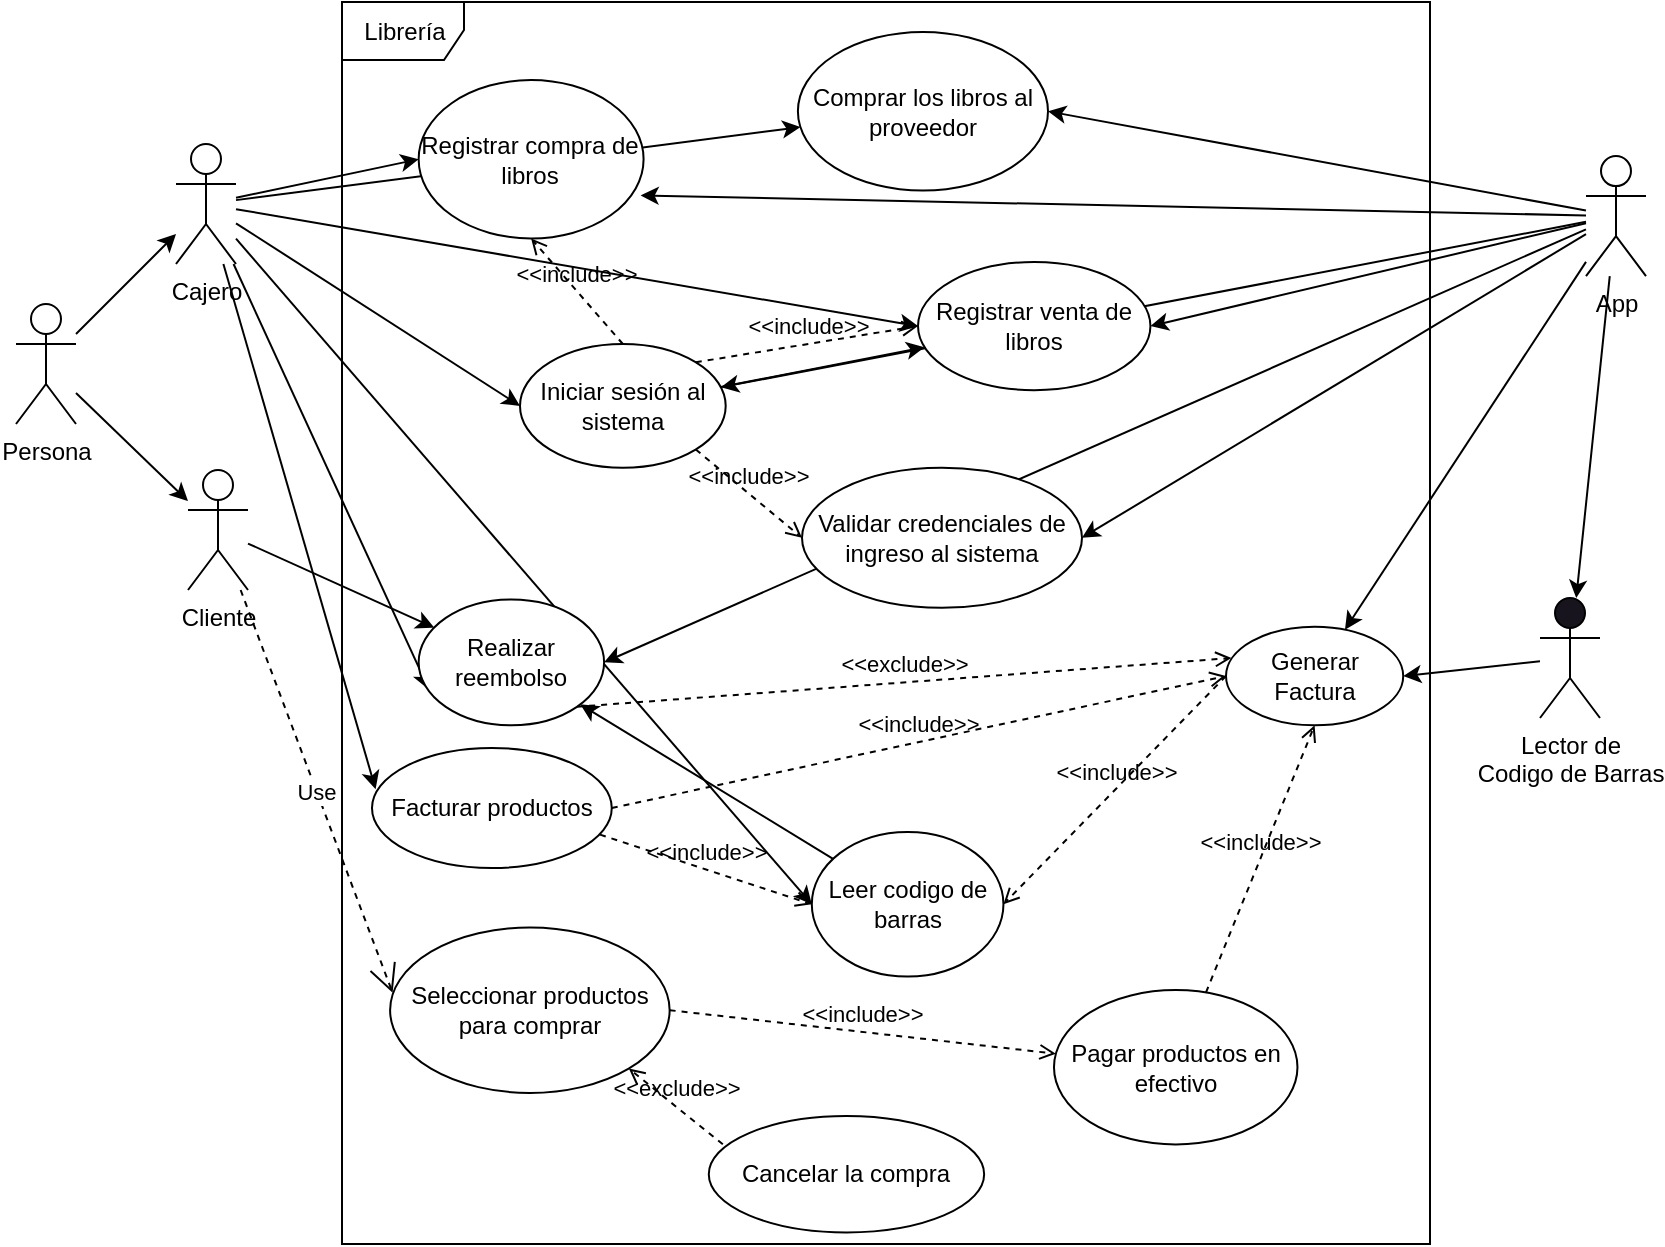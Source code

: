 <mxfile>
    <diagram id="0ah-ZE3_hQZIdCWU6Kfd" name="Page-1">
        <mxGraphModel dx="1280" dy="724" grid="0" gridSize="10" guides="1" tooltips="1" connect="1" arrows="1" fold="1" page="1" pageScale="1" pageWidth="850" pageHeight="1100" math="0" shadow="0">
            <root>
                <mxCell id="0"/>
                <mxCell id="1" parent="0"/>
                <mxCell id="12" style="edgeStyle=none;html=1;" edge="1" parent="1" source="2" target="4">
                    <mxGeometry relative="1" as="geometry"/>
                </mxCell>
                <mxCell id="13" style="edgeStyle=none;html=1;" edge="1" parent="1" source="2" target="5">
                    <mxGeometry relative="1" as="geometry"/>
                </mxCell>
                <mxCell id="2" value="Persona" style="shape=umlActor;verticalLabelPosition=bottom;verticalAlign=top;html=1;" vertex="1" parent="1">
                    <mxGeometry x="18" y="251" width="30" height="60" as="geometry"/>
                </mxCell>
                <mxCell id="23" style="edgeStyle=none;html=1;" edge="1" parent="1" source="4" target="16">
                    <mxGeometry relative="1" as="geometry"/>
                </mxCell>
                <mxCell id="24" style="edgeStyle=none;html=1;entryX=0;entryY=0.5;entryDx=0;entryDy=0;" edge="1" parent="1" source="4" target="17">
                    <mxGeometry relative="1" as="geometry"/>
                </mxCell>
                <mxCell id="26" style="edgeStyle=none;html=1;entryX=0.015;entryY=0.343;entryDx=0;entryDy=0;entryPerimeter=0;" edge="1" parent="1" source="4" target="20">
                    <mxGeometry relative="1" as="geometry"/>
                </mxCell>
                <mxCell id="27" style="edgeStyle=none;html=1;entryX=0;entryY=0.5;entryDx=0;entryDy=0;" edge="1" parent="1" source="4" target="18">
                    <mxGeometry relative="1" as="geometry"/>
                </mxCell>
                <mxCell id="52" style="edgeStyle=none;html=1;entryX=0.056;entryY=0.717;entryDx=0;entryDy=0;entryPerimeter=0;" edge="1" parent="1" source="4" target="48">
                    <mxGeometry relative="1" as="geometry"/>
                </mxCell>
                <mxCell id="54" style="edgeStyle=none;html=1;entryX=0;entryY=0.5;entryDx=0;entryDy=0;" edge="1" parent="1" source="4" target="53">
                    <mxGeometry relative="1" as="geometry"/>
                </mxCell>
                <mxCell id="58" style="edgeStyle=none;html=1;entryX=0;entryY=0.5;entryDx=0;entryDy=0;" edge="1" parent="1" source="4" target="56">
                    <mxGeometry relative="1" as="geometry"/>
                </mxCell>
                <mxCell id="4" value="Cajero" style="shape=umlActor;verticalLabelPosition=bottom;verticalAlign=top;html=1;" vertex="1" parent="1">
                    <mxGeometry x="98" y="171" width="30" height="60" as="geometry"/>
                </mxCell>
                <mxCell id="51" style="edgeStyle=none;html=1;" edge="1" parent="1" source="5" target="48">
                    <mxGeometry relative="1" as="geometry"/>
                </mxCell>
                <mxCell id="5" value="Cliente" style="shape=umlActor;verticalLabelPosition=bottom;verticalAlign=top;html=1;" vertex="1" parent="1">
                    <mxGeometry x="104" y="334" width="30" height="60" as="geometry"/>
                </mxCell>
                <mxCell id="11" value="" style="edgeStyle=none;html=1;" edge="1" parent="1" source="7" target="10">
                    <mxGeometry relative="1" as="geometry"/>
                </mxCell>
                <mxCell id="43" style="edgeStyle=none;html=1;entryX=1;entryY=0.5;entryDx=0;entryDy=0;" edge="1" parent="1" source="7" target="18">
                    <mxGeometry relative="1" as="geometry"/>
                </mxCell>
                <mxCell id="44" style="edgeStyle=none;html=1;entryX=0.987;entryY=0.728;entryDx=0;entryDy=0;entryPerimeter=0;" edge="1" parent="1" source="7" target="17">
                    <mxGeometry relative="1" as="geometry"/>
                </mxCell>
                <mxCell id="45" style="edgeStyle=none;html=1;entryX=1;entryY=0.5;entryDx=0;entryDy=0;" edge="1" parent="1" source="7" target="16">
                    <mxGeometry relative="1" as="geometry"/>
                </mxCell>
                <mxCell id="47" style="edgeStyle=none;html=1;" edge="1" parent="1" source="7" target="41">
                    <mxGeometry relative="1" as="geometry"/>
                </mxCell>
                <mxCell id="50" style="edgeStyle=none;html=1;entryX=1;entryY=0.5;entryDx=0;entryDy=0;" edge="1" parent="1" source="7" target="48">
                    <mxGeometry relative="1" as="geometry"/>
                </mxCell>
                <mxCell id="55" style="edgeStyle=none;html=1;" edge="1" parent="1" source="7" target="53">
                    <mxGeometry relative="1" as="geometry"/>
                </mxCell>
                <mxCell id="67" style="edgeStyle=none;html=1;entryX=1;entryY=0.5;entryDx=0;entryDy=0;" edge="1" parent="1" source="7" target="66">
                    <mxGeometry relative="1" as="geometry"/>
                </mxCell>
                <mxCell id="7" value="App" style="shape=umlActor;verticalLabelPosition=bottom;verticalAlign=top;html=1;" vertex="1" parent="1">
                    <mxGeometry x="803" y="177.04" width="30" height="60" as="geometry"/>
                </mxCell>
                <mxCell id="46" style="edgeStyle=none;html=1;entryX=1;entryY=0.5;entryDx=0;entryDy=0;" edge="1" parent="1" source="10" target="41">
                    <mxGeometry relative="1" as="geometry"/>
                </mxCell>
                <mxCell id="10" value="Lector de &lt;br&gt;Codigo de Barras" style="shape=umlActor;verticalLabelPosition=bottom;verticalAlign=top;html=1;fillColor=rgb(24, 20, 29);" vertex="1" parent="1">
                    <mxGeometry x="780" y="398" width="30" height="60" as="geometry"/>
                </mxCell>
                <mxCell id="14" value="Librería" style="shape=umlFrame;tabPosition=left;html=1;boundedLbl=1;labelInHeader=1;width=61;height=29;" vertex="1" parent="1">
                    <mxGeometry x="181" y="100" width="544" height="621" as="geometry"/>
                </mxCell>
                <mxCell id="16" value="Comprar los libros al proveedor" style="ellipse;whiteSpace=wrap;html=1;" vertex="1" parent="14">
                    <mxGeometry x="227.95" y="14.999" width="125.048" height="79.314" as="geometry"/>
                </mxCell>
                <mxCell id="17" value="Registrar compra de libros" style="ellipse;whiteSpace=wrap;html=1;" vertex="1" parent="14">
                    <mxGeometry x="38.326" y="39.0" width="112.468" height="79.251" as="geometry"/>
                </mxCell>
                <mxCell id="18" value="Registrar venta de libros" style="ellipse;whiteSpace=wrap;html=1;" vertex="1" parent="14">
                    <mxGeometry x="288.004" y="130.0" width="116.208" height="64.093" as="geometry"/>
                </mxCell>
                <mxCell id="21" value="Seleccionar productos para comprar" style="ellipse;whiteSpace=wrap;html=1;" vertex="1" parent="14">
                    <mxGeometry x="24.047" y="462.729" width="139.771" height="82.744" as="geometry"/>
                </mxCell>
                <mxCell id="20" value="Facturar productos" style="ellipse;whiteSpace=wrap;html=1;" vertex="1" parent="14">
                    <mxGeometry x="14.999" y="372.998" width="119.886" height="60.002" as="geometry"/>
                </mxCell>
                <mxCell id="22" value="Pagar productos en efectivo" style="ellipse;whiteSpace=wrap;html=1;" vertex="1" parent="14">
                    <mxGeometry x="355.995" y="493.998" width="121.741" height="77.247" as="geometry"/>
                </mxCell>
                <mxCell id="33" value="Cancelar la compra" style="ellipse;whiteSpace=wrap;html=1;" vertex="1" parent="14">
                    <mxGeometry x="183.394" y="557.012" width="137.679" height="58.187" as="geometry"/>
                </mxCell>
                <mxCell id="38" value="&amp;lt;&amp;lt;include&amp;gt;&amp;gt;" style="html=1;verticalAlign=bottom;labelBackgroundColor=none;endArrow=open;endFill=0;dashed=1;exitX=1;exitY=0.5;exitDx=0;exitDy=0;" edge="1" parent="14" source="21" target="22">
                    <mxGeometry width="160" relative="1" as="geometry">
                        <mxPoint x="278.182" y="473.093" as="sourcePoint"/>
                        <mxPoint x="443.03" y="473.093" as="targetPoint"/>
                    </mxGeometry>
                </mxCell>
                <mxCell id="39" value="&amp;lt;&amp;lt;exclude&amp;gt;&amp;gt;" style="html=1;verticalAlign=bottom;labelBackgroundColor=none;endArrow=open;endFill=0;dashed=1;exitX=0.051;exitY=0.243;exitDx=0;exitDy=0;exitPerimeter=0;entryX=1;entryY=1;entryDx=0;entryDy=0;" edge="1" parent="14" source="33" target="21">
                    <mxGeometry width="160" relative="1" as="geometry">
                        <mxPoint x="316.303" y="523.444" as="sourcePoint"/>
                        <mxPoint x="481.152" y="523.444" as="targetPoint"/>
                        <Array as="points"/>
                    </mxGeometry>
                </mxCell>
                <mxCell id="41" value="Generar Factura" style="ellipse;whiteSpace=wrap;html=1;" vertex="1" parent="14">
                    <mxGeometry x="442.002" y="312.353" width="88.606" height="49.302" as="geometry"/>
                </mxCell>
                <mxCell id="42" value="&amp;lt;&amp;lt;include&amp;gt;&amp;gt;" style="html=1;verticalAlign=bottom;labelBackgroundColor=none;endArrow=open;endFill=0;dashed=1;entryX=0.5;entryY=1;entryDx=0;entryDy=0;" edge="1" parent="14" source="22" target="41">
                    <mxGeometry width="160" relative="1" as="geometry">
                        <mxPoint x="285.394" y="375.537" as="sourcePoint"/>
                        <mxPoint x="450.242" y="375.537" as="targetPoint"/>
                    </mxGeometry>
                </mxCell>
                <mxCell id="48" value="Realizar reembolso" style="ellipse;whiteSpace=wrap;html=1;" vertex="1" parent="14">
                    <mxGeometry x="38.329" y="298.717" width="92.727" height="62.939" as="geometry"/>
                </mxCell>
                <mxCell id="49" value="&amp;lt;&amp;lt;exclude&amp;gt;&amp;gt;" style="html=1;verticalAlign=bottom;labelBackgroundColor=none;endArrow=open;endFill=0;dashed=1;entryX=0.031;entryY=0.318;entryDx=0;entryDy=0;exitX=1;exitY=1;exitDx=0;exitDy=0;entryPerimeter=0;" edge="1" parent="14" source="48" target="41">
                    <mxGeometry width="160" relative="1" as="geometry">
                        <mxPoint x="301.879" y="372.39" as="sourcePoint"/>
                        <mxPoint x="466.727" y="372.39" as="targetPoint"/>
                    </mxGeometry>
                </mxCell>
                <mxCell id="68" value="" style="edgeStyle=none;html=1;" edge="1" parent="14" source="53" target="18">
                    <mxGeometry relative="1" as="geometry"/>
                </mxCell>
                <mxCell id="53" value="Iniciar sesión al sistema" style="ellipse;whiteSpace=wrap;html=1;" vertex="1" parent="14">
                    <mxGeometry x="89.0" y="171.001" width="102.845" height="61.89" as="geometry"/>
                </mxCell>
                <mxCell id="59" value="" style="edgeStyle=none;html=1;" edge="1" parent="14" source="56" target="48">
                    <mxGeometry relative="1" as="geometry"/>
                </mxCell>
                <mxCell id="56" value="Leer codigo de barras" style="ellipse;whiteSpace=wrap;html=1;" vertex="1" parent="14">
                    <mxGeometry x="234.907" y="415.0" width="95.818" height="72.254" as="geometry"/>
                </mxCell>
                <mxCell id="57" value="&amp;lt;&amp;lt;include&amp;gt;&amp;gt;" style="html=1;verticalAlign=bottom;labelBackgroundColor=none;endArrow=open;endFill=0;dashed=1;exitX=0.951;exitY=0.722;exitDx=0;exitDy=0;exitPerimeter=0;entryX=0;entryY=0.5;entryDx=0;entryDy=0;" edge="1" parent="14" source="20" target="56">
                    <mxGeometry width="160" relative="1" as="geometry">
                        <mxPoint x="201.074" y="445.819" as="sourcePoint"/>
                        <mxPoint x="365.922" y="445.819" as="targetPoint"/>
                    </mxGeometry>
                </mxCell>
                <mxCell id="60" value="&amp;lt;&amp;lt;include&amp;gt;&amp;gt;" style="html=1;verticalAlign=bottom;labelBackgroundColor=none;endArrow=open;endFill=0;dashed=1;exitX=1;exitY=0.5;exitDx=0;exitDy=0;entryX=0;entryY=0.5;entryDx=0;entryDy=0;" edge="1" parent="14" source="20" target="41">
                    <mxGeometry width="160" relative="1" as="geometry">
                        <mxPoint x="172.23" y="385" as="sourcePoint"/>
                        <mxPoint x="332.23" y="385" as="targetPoint"/>
                        <Array as="points"/>
                    </mxGeometry>
                </mxCell>
                <mxCell id="61" value="&amp;lt;&amp;lt;include&amp;gt;&amp;gt;" style="html=1;verticalAlign=bottom;labelBackgroundColor=none;endArrow=open;endFill=0;dashed=1;exitX=0;exitY=0.5;exitDx=0;exitDy=0;entryX=1;entryY=0.5;entryDx=0;entryDy=0;" edge="1" parent="14" source="41" target="56">
                    <mxGeometry width="160" relative="1" as="geometry">
                        <mxPoint x="288" y="269" as="sourcePoint"/>
                        <mxPoint x="448" y="269" as="targetPoint"/>
                    </mxGeometry>
                </mxCell>
                <mxCell id="62" value="&amp;lt;&amp;lt;include&amp;gt;&amp;gt;" style="html=1;verticalAlign=bottom;labelBackgroundColor=none;endArrow=open;endFill=0;dashed=1;exitX=0.5;exitY=0;exitDx=0;exitDy=0;entryX=0.5;entryY=1;entryDx=0;entryDy=0;" edge="1" parent="14" source="53" target="17">
                    <mxGeometry width="160" relative="1" as="geometry">
                        <mxPoint x="214" y="227" as="sourcePoint"/>
                        <mxPoint x="374" y="227" as="targetPoint"/>
                    </mxGeometry>
                </mxCell>
                <mxCell id="63" value="&amp;lt;&amp;lt;include&amp;gt;&amp;gt;" style="html=1;verticalAlign=bottom;labelBackgroundColor=none;endArrow=open;endFill=0;dashed=1;exitX=1;exitY=0;exitDx=0;exitDy=0;entryX=0;entryY=0.5;entryDx=0;entryDy=0;" edge="1" parent="14" source="53" target="18">
                    <mxGeometry width="160" relative="1" as="geometry">
                        <mxPoint x="277" y="273" as="sourcePoint"/>
                        <mxPoint x="437" y="273" as="targetPoint"/>
                    </mxGeometry>
                </mxCell>
                <mxCell id="66" value="Validar credenciales de ingreso al sistema" style="ellipse;whiteSpace=wrap;html=1;" vertex="1" parent="14">
                    <mxGeometry x="230" y="232.89" width="140" height="70" as="geometry"/>
                </mxCell>
                <mxCell id="69" value="&amp;lt;&amp;lt;include&amp;gt;&amp;gt;" style="html=1;verticalAlign=bottom;labelBackgroundColor=none;endArrow=open;endFill=0;dashed=1;exitX=1;exitY=1;exitDx=0;exitDy=0;entryX=0;entryY=0.5;entryDx=0;entryDy=0;" edge="1" parent="14" source="53" target="66">
                    <mxGeometry width="160" relative="1" as="geometry">
                        <mxPoint x="293" y="351" as="sourcePoint"/>
                        <mxPoint x="453" y="351" as="targetPoint"/>
                    </mxGeometry>
                </mxCell>
                <mxCell id="40" value="Use" style="endArrow=open;endSize=12;dashed=1;html=1;entryX=0.009;entryY=0.395;entryDx=0;entryDy=0;entryPerimeter=0;" edge="1" parent="1" source="5" target="21">
                    <mxGeometry width="160" relative="1" as="geometry">
                        <mxPoint x="158" y="402" as="sourcePoint"/>
                        <mxPoint x="318" y="402" as="targetPoint"/>
                    </mxGeometry>
                </mxCell>
            </root>
        </mxGraphModel>
    </diagram>
</mxfile>